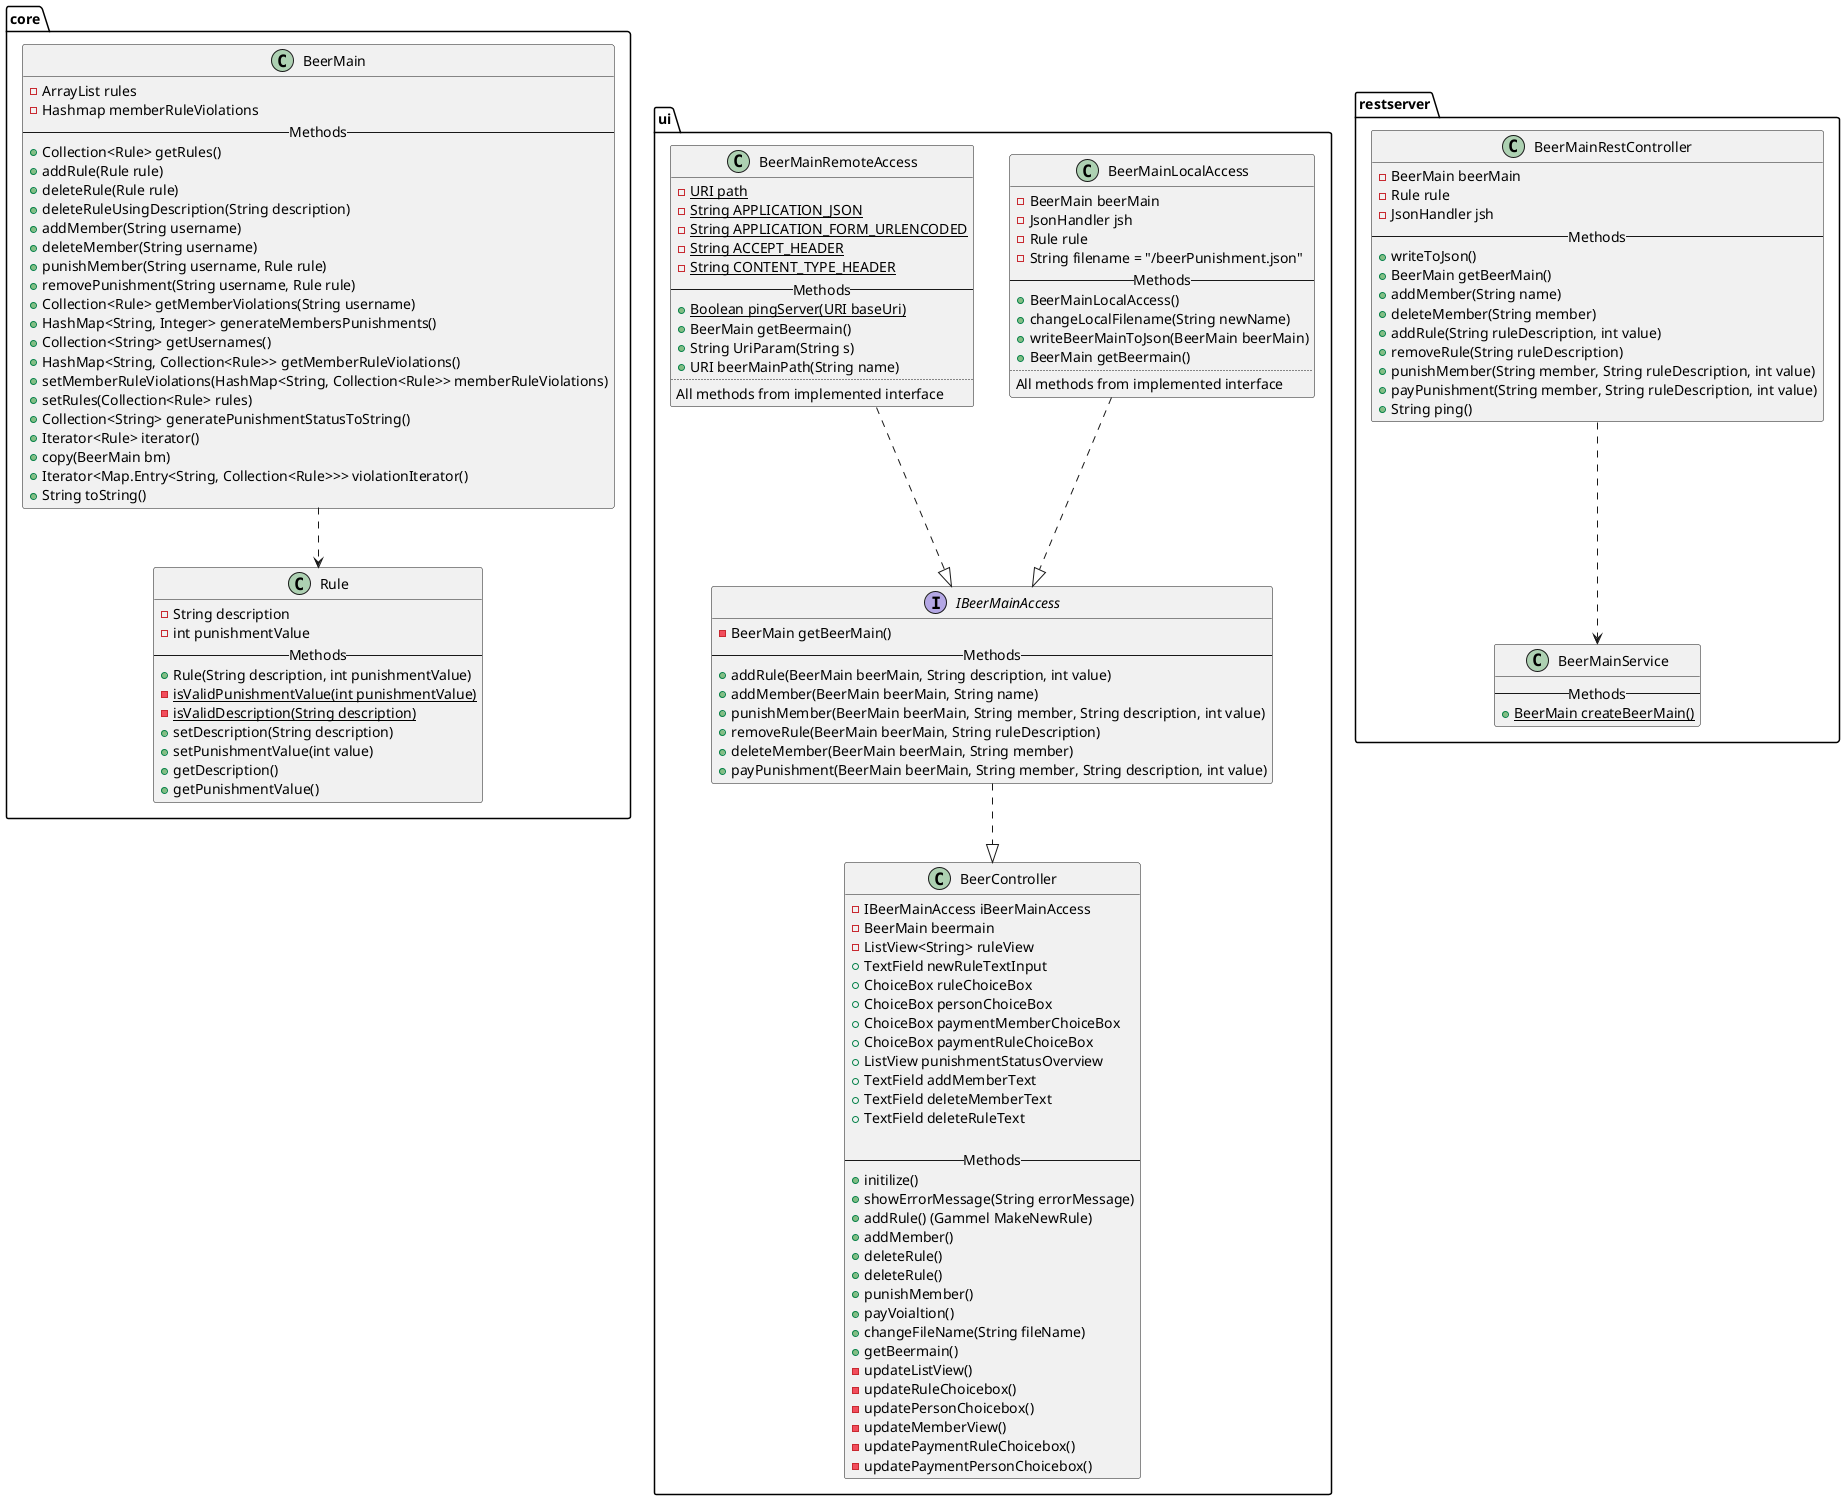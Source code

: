 @startuml
skinparam componentStyle uml2

 package "core" {
   class BeerMain{
     -ArrayList rules
     -Hashmap memberRuleViolations
     -- Methods --
     +Collection<Rule> getRules()
     +addRule(Rule rule)
     +deleteRule(Rule rule)
     +deleteRuleUsingDescription(String description)
     +addMember(String username)
     +deleteMember(String username)
     +punishMember(String username, Rule rule)
     +removePunishment(String username, Rule rule)
     +Collection<Rule> getMemberViolations(String username)
     +HashMap<String, Integer> generateMembersPunishments()
     +Collection<String> getUsernames()
     +HashMap<String, Collection<Rule>> getMemberRuleViolations()
     +setMemberRuleViolations(HashMap<String, Collection<Rule>> memberRuleViolations)
     +setRules(Collection<Rule> rules)
     +Collection<String> generatePunishmentStatusToString()
     +Iterator<Rule> iterator()
     +copy(BeerMain bm)
     +Iterator<Map.Entry<String, Collection<Rule>>> violationIterator()
     +String toString()
   }
   class Rule{
   -String description
   -int punishmentValue
   -- Methods --
   +Rule(String description, int punishmentValue)
   -{static}isValidPunishmentValue(int punishmentValue)
   -{static}isValidDescription(String description)
   +setDescription(String description)
   +setPunishmentValue(int value)
   +getDescription()
   +getPunishmentValue()
   }
   BeerMain ..> Rule
}

package "ui"{
    class BeerController{
    -IBeerMainAccess iBeerMainAccess
    -BeerMain beermain
    - ListView<String> ruleView
    + TextField newRuleTextInput
    + ChoiceBox ruleChoiceBox
    + ChoiceBox personChoiceBox
    + ChoiceBox paymentMemberChoiceBox
    + ChoiceBox paymentRuleChoiceBox
    + ListView punishmentStatusOverview
    + TextField addMemberText
    + TextField deleteMemberText
    + TextField deleteRuleText

    -- Methods --
    +initilize()
    +showErrorMessage(String errorMessage)
    +addRule() (Gammel MakeNewRule)
    +addMember()
    +deleteRule()
    +deleteRule()
    +punishMember()
    +payVoialtion()
    +changeFileName(String fileName)
    +getBeermain()
    -updateListView()
    -updateRuleChoicebox()
    -updatePersonChoicebox()
    -updateMemberView()
    -updatePaymentRuleChoicebox()
    -updatePaymentPersonChoicebox()
   }
   class BeerMainLocalAccess {
   -BeerMain beerMain
   -JsonHandler jsh
   -Rule rule
   -String filename = "/beerPunishment.json"
   -- Methods --
   +BeerMainLocalAccess()
   +changeLocalFilename(String newName)
   +writeBeerMainToJson(BeerMain beerMain)
   +BeerMain getBeermain()
   ..
   All methods from implemented interface
   }
   class BeerMainRemoteAccess {
   -{static}URI path
   -{static}String APPLICATION_JSON
   -{static}String APPLICATION_FORM_URLENCODED
   -{static}String ACCEPT_HEADER
   -{static}String CONTENT_TYPE_HEADER
   -- Methods --
   +{static}Boolean pingServer(URI baseUri)
   +BeerMain getBeermain()
   +String UriParam(String s)
   +URI beerMainPath(String name)
   ..
      All methods from implemented interface
   }
   interface IBeerMainAccess {
   -BeerMain getBeerMain()
   -- Methods --
   +addRule(BeerMain beerMain, String description, int value)
   +addMember(BeerMain beerMain, String name)
   +punishMember(BeerMain beerMain, String member, String description, int value)
   +removeRule(BeerMain beerMain, String ruleDescription)
   +deleteMember(BeerMain beerMain, String member)
   +payPunishment(BeerMain beerMain, String member, String description, int value)
   }
   BeerMainLocalAccess ..|> IBeerMainAccess
   BeerMainRemoteAccess ..|> IBeerMainAccess
   IBeerMainAccess ..|> BeerController
}

package "restserver"{
    class BeerMainRestController {
    -BeerMain beerMain
    -Rule rule
    -JsonHandler jsh
    -- Methods --
    +writeToJson()
    +BeerMain getBeerMain()
    + addMember(String name)
    + deleteMember(String member)
    + addRule(String ruleDescription, int value)
    + removeRule(String ruleDescription)
    + punishMember(String member, String ruleDescription, int value)
    + payPunishment(String member, String ruleDescription, int value)
    +String ping()
   }
   class BeerMainService{
   -- Methods --
   +{static}BeerMain createBeerMain()
   }
   BeerMainRestController ..> BeerMainService
}
@enduml